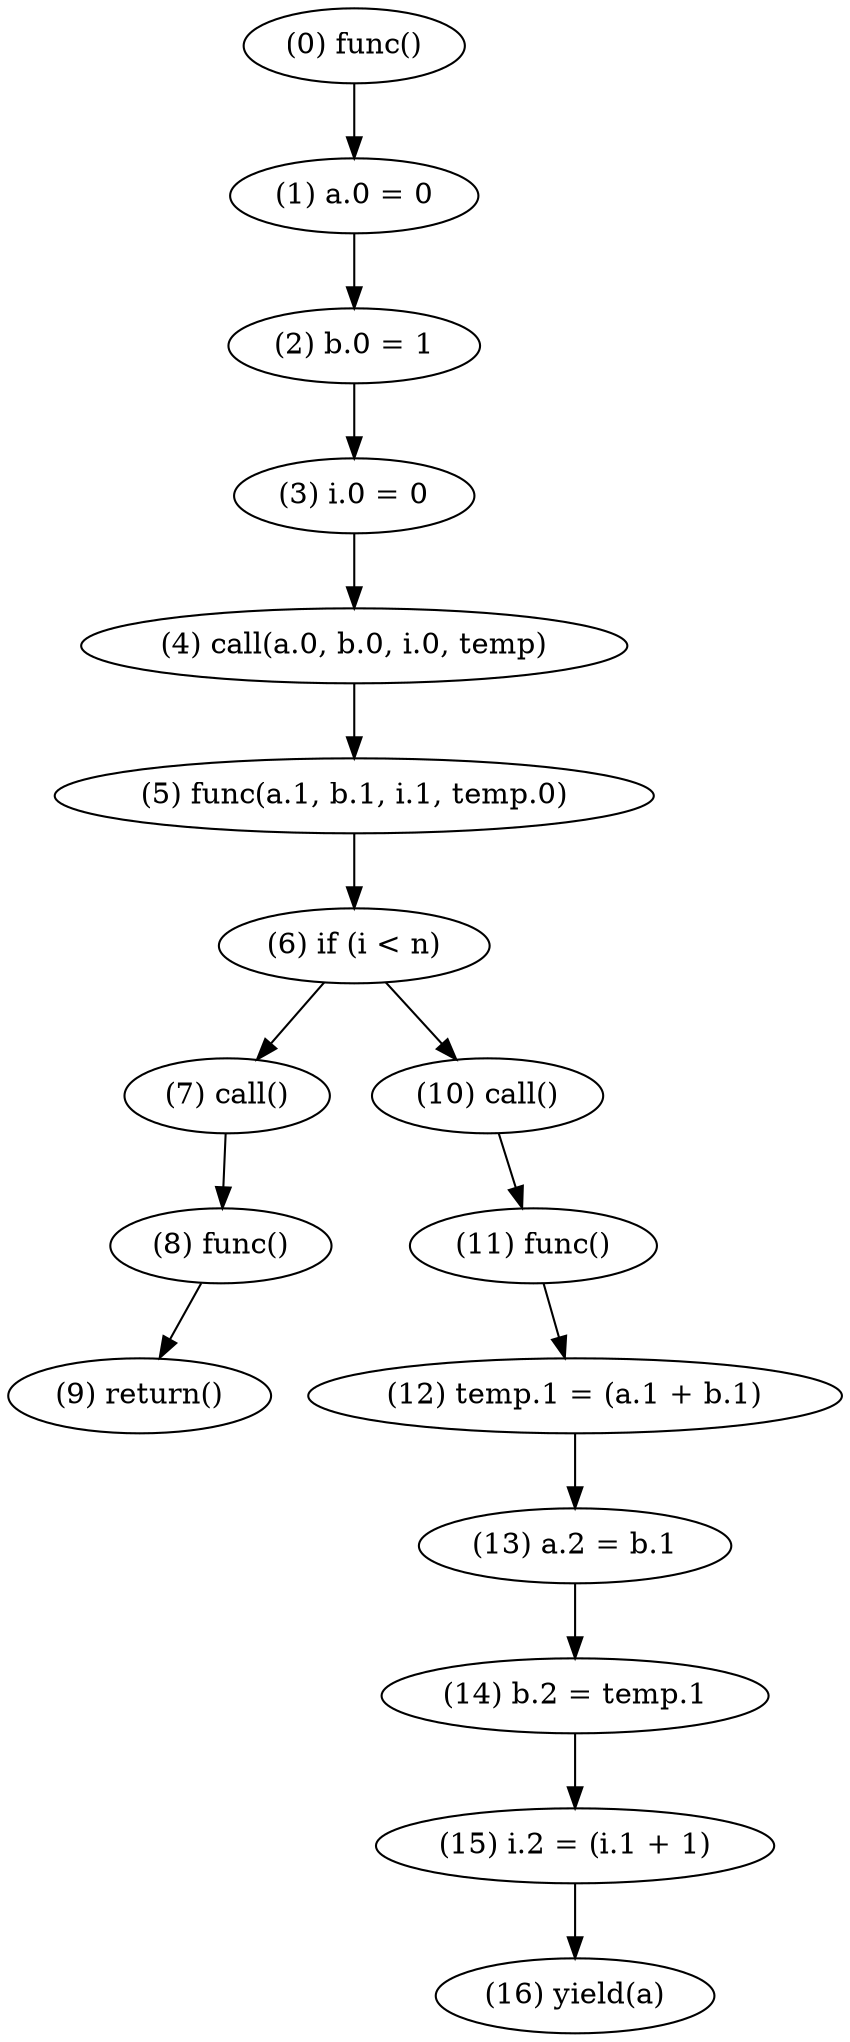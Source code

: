 digraph {
    0 [ label = "(0) func()" ]
    1 [ label = "(1) a.0 = 0" ]
    2 [ label = "(2) b.0 = 1" ]
    3 [ label = "(3) i.0 = 0" ]
    4 [ label = "(4) call(a.0, b.0, i.0, temp)" ]
    5 [ label = "(5) func(a.1, b.1, i.1, temp.0)" ]
    6 [ label = "(6) if (i < n)" ]
    7 [ label = "(7) call()" ]
    8 [ label = "(8) func()" ]
    9 [ label = "(9) return()" ]
    10 [ label = "(10) call()" ]
    11 [ label = "(11) func()" ]
    12 [ label = "(12) temp.1 = (a.1 + b.1)" ]
    13 [ label = "(13) a.2 = b.1" ]
    14 [ label = "(14) b.2 = temp.1" ]
    15 [ label = "(15) i.2 = (i.1 + 1)" ]
    16 [ label = "(16) yield(a)" ]
    0 -> 1 [ label = "" ]
    1 -> 2 [ label = "" ]
    2 -> 3 [ label = "" ]
    3 -> 4 [ label = "" ]
    4 -> 5 [ label = "" ]
    5 -> 6 [ label = "" ]
    6 -> 10 [ label = "" ]
    6 -> 7 [ label = "" ]
    7 -> 8 [ label = "" ]
    8 -> 9 [ label = "" ]
    10 -> 11 [ label = "" ]
    11 -> 12 [ label = "" ]
    12 -> 13 [ label = "" ]
    13 -> 14 [ label = "" ]
    14 -> 15 [ label = "" ]
    15 -> 16 [ label = "" ]
}
